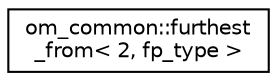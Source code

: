 digraph "Graphical Class Hierarchy"
{
 // LATEX_PDF_SIZE
  edge [fontname="Helvetica",fontsize="10",labelfontname="Helvetica",labelfontsize="10"];
  node [fontname="Helvetica",fontsize="10",shape=record];
  rankdir="LR";
  Node0 [label="om_common::furthest\l_from\< 2, fp_type \>",height=0.2,width=0.4,color="black", fillcolor="white", style="filled",URL="$structom__common_1_1furthest__from_3_012_00_01fp__type_01_4.html",tooltip=" "];
}
